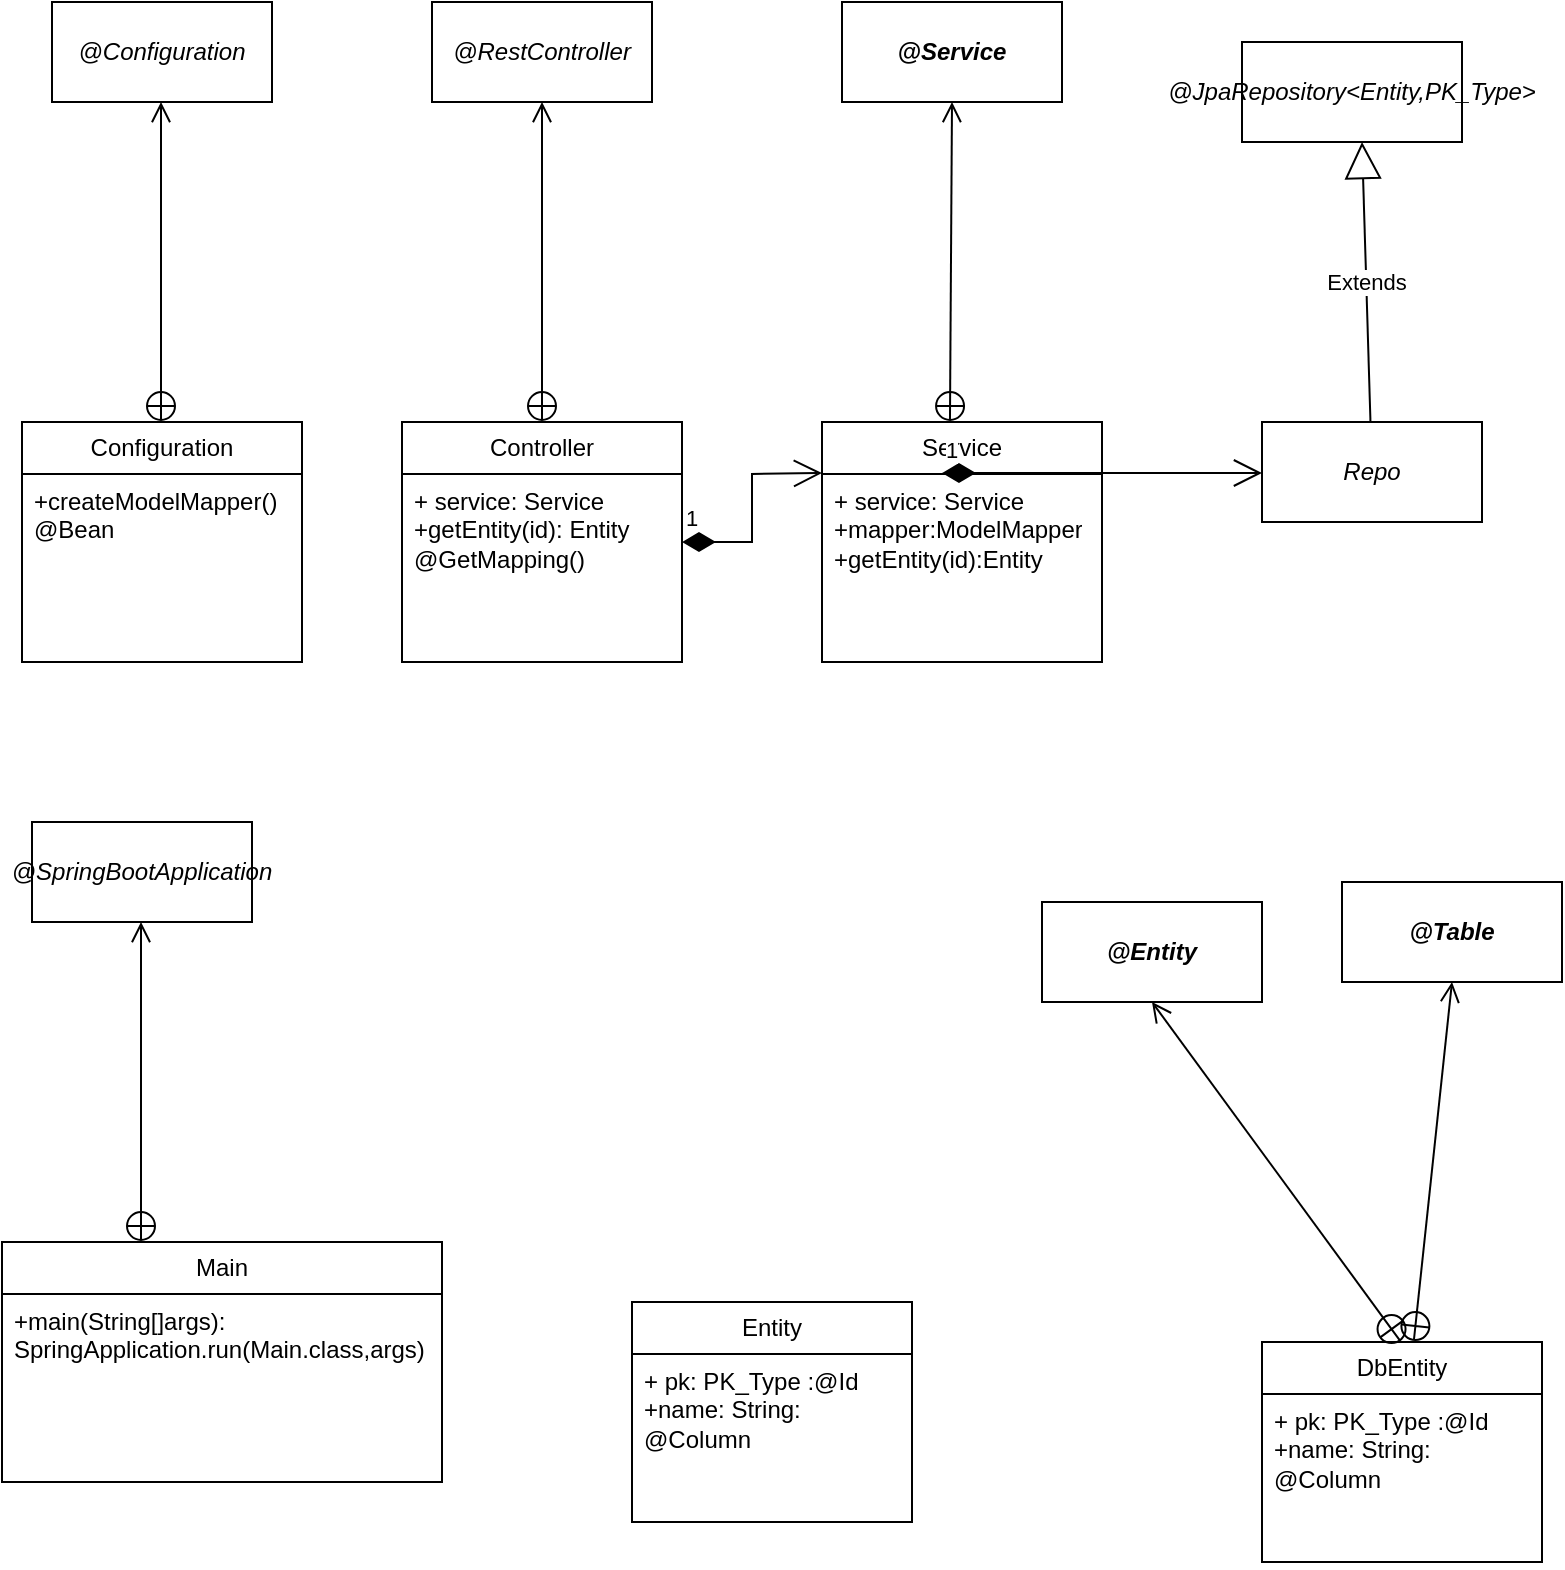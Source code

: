 <mxfile version="21.6.9" type="device">
  <diagram name="Page-1" id="-9-z7LoYfDrQy10ouUkj">
    <mxGraphModel dx="1446" dy="1040" grid="1" gridSize="10" guides="1" tooltips="1" connect="1" arrows="1" fold="1" page="1" pageScale="1" pageWidth="850" pageHeight="1100" math="0" shadow="0">
      <root>
        <mxCell id="0" />
        <mxCell id="1" parent="0" />
        <mxCell id="mo-6X1ZLXpEqAN6m1QNW-1" value="Controller" style="swimlane;fontStyle=0;childLayout=stackLayout;horizontal=1;startSize=26;fillColor=none;horizontalStack=0;resizeParent=1;resizeParentMax=0;resizeLast=0;collapsible=1;marginBottom=0;whiteSpace=wrap;html=1;" vertex="1" parent="1">
          <mxGeometry x="220" y="330" width="140" height="120" as="geometry" />
        </mxCell>
        <mxCell id="mo-6X1ZLXpEqAN6m1QNW-2" value="+ service: Service&lt;br&gt;+getEntity(id): Entity @GetMapping()" style="text;strokeColor=none;fillColor=none;align=left;verticalAlign=top;spacingLeft=4;spacingRight=4;overflow=hidden;rotatable=0;points=[[0,0.5],[1,0.5]];portConstraint=eastwest;whiteSpace=wrap;html=1;" vertex="1" parent="mo-6X1ZLXpEqAN6m1QNW-1">
          <mxGeometry y="26" width="140" height="94" as="geometry" />
        </mxCell>
        <mxCell id="mo-6X1ZLXpEqAN6m1QNW-7" value="1" style="endArrow=open;html=1;endSize=12;startArrow=diamondThin;startSize=14;startFill=1;edgeStyle=orthogonalEdgeStyle;align=left;verticalAlign=bottom;rounded=0;exitX=1;exitY=0.362;exitDx=0;exitDy=0;exitPerimeter=0;" edge="1" parent="1" source="mo-6X1ZLXpEqAN6m1QNW-2">
          <mxGeometry x="-1" y="3" relative="1" as="geometry">
            <mxPoint x="270" y="355.5" as="sourcePoint" />
            <mxPoint x="430" y="355.5" as="targetPoint" />
          </mxGeometry>
        </mxCell>
        <mxCell id="mo-6X1ZLXpEqAN6m1QNW-9" value="" style="endArrow=open;startArrow=circlePlus;endFill=0;startFill=0;endSize=8;html=1;rounded=0;exitX=0.5;exitY=0;exitDx=0;exitDy=0;" edge="1" parent="1" source="mo-6X1ZLXpEqAN6m1QNW-1">
          <mxGeometry width="160" relative="1" as="geometry">
            <mxPoint x="370" y="520" as="sourcePoint" />
            <mxPoint x="290" y="170" as="targetPoint" />
          </mxGeometry>
        </mxCell>
        <mxCell id="mo-6X1ZLXpEqAN6m1QNW-10" value="&lt;i&gt;@RestController&lt;/i&gt;" style="html=1;whiteSpace=wrap;" vertex="1" parent="1">
          <mxGeometry x="235" y="120" width="110" height="50" as="geometry" />
        </mxCell>
        <mxCell id="mo-6X1ZLXpEqAN6m1QNW-11" value="Service" style="swimlane;fontStyle=0;childLayout=stackLayout;horizontal=1;startSize=26;fillColor=none;horizontalStack=0;resizeParent=1;resizeParentMax=0;resizeLast=0;collapsible=1;marginBottom=0;whiteSpace=wrap;html=1;" vertex="1" parent="1">
          <mxGeometry x="430" y="330" width="140" height="120" as="geometry" />
        </mxCell>
        <mxCell id="mo-6X1ZLXpEqAN6m1QNW-12" value="+ service: Service&lt;br&gt;+mapper:ModelMapper&lt;br&gt;+getEntity(id):Entity" style="text;strokeColor=none;fillColor=none;align=left;verticalAlign=top;spacingLeft=4;spacingRight=4;overflow=hidden;rotatable=0;points=[[0,0.5],[1,0.5]];portConstraint=eastwest;whiteSpace=wrap;html=1;" vertex="1" parent="mo-6X1ZLXpEqAN6m1QNW-11">
          <mxGeometry y="26" width="140" height="94" as="geometry" />
        </mxCell>
        <mxCell id="mo-6X1ZLXpEqAN6m1QNW-13" value="&lt;i&gt;@Service&lt;/i&gt;" style="html=1;whiteSpace=wrap;fontStyle=1" vertex="1" parent="1">
          <mxGeometry x="440" y="120" width="110" height="50" as="geometry" />
        </mxCell>
        <mxCell id="mo-6X1ZLXpEqAN6m1QNW-14" value="1" style="endArrow=open;html=1;endSize=12;startArrow=diamondThin;startSize=14;startFill=1;edgeStyle=orthogonalEdgeStyle;align=left;verticalAlign=bottom;rounded=0;" edge="1" parent="1">
          <mxGeometry x="-1" y="3" relative="1" as="geometry">
            <mxPoint x="490" y="355.5" as="sourcePoint" />
            <mxPoint x="650" y="355.5" as="targetPoint" />
          </mxGeometry>
        </mxCell>
        <mxCell id="mo-6X1ZLXpEqAN6m1QNW-17" value="&lt;i&gt;Repo&lt;/i&gt;" style="html=1;whiteSpace=wrap;" vertex="1" parent="1">
          <mxGeometry x="650" y="330" width="110" height="50" as="geometry" />
        </mxCell>
        <mxCell id="mo-6X1ZLXpEqAN6m1QNW-18" value="Extends" style="endArrow=block;endSize=16;endFill=0;html=1;rounded=0;" edge="1" parent="1" source="mo-6X1ZLXpEqAN6m1QNW-17">
          <mxGeometry width="160" relative="1" as="geometry">
            <mxPoint x="370" y="770" as="sourcePoint" />
            <mxPoint x="700" y="190" as="targetPoint" />
          </mxGeometry>
        </mxCell>
        <mxCell id="mo-6X1ZLXpEqAN6m1QNW-19" value="&lt;i&gt;@JpaRepository&amp;lt;Entity,PK_Type&amp;gt;&lt;/i&gt;" style="html=1;whiteSpace=wrap;" vertex="1" parent="1">
          <mxGeometry x="640" y="140" width="110" height="50" as="geometry" />
        </mxCell>
        <mxCell id="mo-6X1ZLXpEqAN6m1QNW-20" value="DbEntity" style="swimlane;fontStyle=0;childLayout=stackLayout;horizontal=1;startSize=26;fillColor=none;horizontalStack=0;resizeParent=1;resizeParentMax=0;resizeLast=0;collapsible=1;marginBottom=0;whiteSpace=wrap;html=1;" vertex="1" parent="1">
          <mxGeometry x="650" y="790" width="140" height="110" as="geometry" />
        </mxCell>
        <mxCell id="mo-6X1ZLXpEqAN6m1QNW-21" value="+ pk: PK_Type :@Id&lt;br&gt;+name: String: @Column" style="text;strokeColor=none;fillColor=none;align=left;verticalAlign=top;spacingLeft=4;spacingRight=4;overflow=hidden;rotatable=0;points=[[0,0.5],[1,0.5]];portConstraint=eastwest;whiteSpace=wrap;html=1;" vertex="1" parent="mo-6X1ZLXpEqAN6m1QNW-20">
          <mxGeometry y="26" width="140" height="84" as="geometry" />
        </mxCell>
        <mxCell id="mo-6X1ZLXpEqAN6m1QNW-22" value="&lt;i&gt;@Entity&lt;/i&gt;" style="html=1;whiteSpace=wrap;fontStyle=1" vertex="1" parent="1">
          <mxGeometry x="540" y="570" width="110" height="50" as="geometry" />
        </mxCell>
        <mxCell id="mo-6X1ZLXpEqAN6m1QNW-23" value="&lt;i&gt;@Table&lt;/i&gt;" style="html=1;whiteSpace=wrap;fontStyle=1" vertex="1" parent="1">
          <mxGeometry x="690" y="560" width="110" height="50" as="geometry" />
        </mxCell>
        <mxCell id="mo-6X1ZLXpEqAN6m1QNW-24" value="" style="endArrow=open;startArrow=circlePlus;endFill=0;startFill=0;endSize=8;html=1;rounded=0;exitX=0.5;exitY=0;exitDx=0;exitDy=0;entryX=0.5;entryY=1;entryDx=0;entryDy=0;" edge="1" parent="1" target="mo-6X1ZLXpEqAN6m1QNW-22">
          <mxGeometry width="160" relative="1" as="geometry">
            <mxPoint x="719.5" y="790" as="sourcePoint" />
            <mxPoint x="719.5" y="630" as="targetPoint" />
          </mxGeometry>
        </mxCell>
        <mxCell id="mo-6X1ZLXpEqAN6m1QNW-25" value="" style="endArrow=open;startArrow=circlePlus;endFill=0;startFill=0;endSize=8;html=1;rounded=0;entryX=0.5;entryY=1;entryDx=0;entryDy=0;" edge="1" parent="1" source="mo-6X1ZLXpEqAN6m1QNW-20" target="mo-6X1ZLXpEqAN6m1QNW-23">
          <mxGeometry width="160" relative="1" as="geometry">
            <mxPoint x="729.5" y="800" as="sourcePoint" />
            <mxPoint x="605" y="630" as="targetPoint" />
          </mxGeometry>
        </mxCell>
        <mxCell id="mo-6X1ZLXpEqAN6m1QNW-26" value="" style="endArrow=open;startArrow=circlePlus;endFill=0;startFill=0;endSize=8;html=1;rounded=0;exitX=0.457;exitY=0;exitDx=0;exitDy=0;entryX=0.5;entryY=1;entryDx=0;entryDy=0;exitPerimeter=0;" edge="1" parent="1" source="mo-6X1ZLXpEqAN6m1QNW-11" target="mo-6X1ZLXpEqAN6m1QNW-13">
          <mxGeometry width="160" relative="1" as="geometry">
            <mxPoint x="210" y="340" as="sourcePoint" />
            <mxPoint x="210" y="180" as="targetPoint" />
          </mxGeometry>
        </mxCell>
        <mxCell id="mo-6X1ZLXpEqAN6m1QNW-27" value="Entity" style="swimlane;fontStyle=0;childLayout=stackLayout;horizontal=1;startSize=26;fillColor=none;horizontalStack=0;resizeParent=1;resizeParentMax=0;resizeLast=0;collapsible=1;marginBottom=0;whiteSpace=wrap;html=1;" vertex="1" parent="1">
          <mxGeometry x="335" y="770" width="140" height="110" as="geometry" />
        </mxCell>
        <mxCell id="mo-6X1ZLXpEqAN6m1QNW-28" value="+ pk: PK_Type :@Id&lt;br&gt;+name: String: @Column" style="text;strokeColor=none;fillColor=none;align=left;verticalAlign=top;spacingLeft=4;spacingRight=4;overflow=hidden;rotatable=0;points=[[0,0.5],[1,0.5]];portConstraint=eastwest;whiteSpace=wrap;html=1;" vertex="1" parent="mo-6X1ZLXpEqAN6m1QNW-27">
          <mxGeometry y="26" width="140" height="84" as="geometry" />
        </mxCell>
        <mxCell id="mo-6X1ZLXpEqAN6m1QNW-29" value="Configuration" style="swimlane;fontStyle=0;childLayout=stackLayout;horizontal=1;startSize=26;fillColor=none;horizontalStack=0;resizeParent=1;resizeParentMax=0;resizeLast=0;collapsible=1;marginBottom=0;whiteSpace=wrap;html=1;" vertex="1" parent="1">
          <mxGeometry x="30" y="330" width="140" height="120" as="geometry" />
        </mxCell>
        <mxCell id="mo-6X1ZLXpEqAN6m1QNW-30" value="+createModelMapper() @Bean" style="text;strokeColor=none;fillColor=none;align=left;verticalAlign=top;spacingLeft=4;spacingRight=4;overflow=hidden;rotatable=0;points=[[0,0.5],[1,0.5]];portConstraint=eastwest;whiteSpace=wrap;html=1;" vertex="1" parent="mo-6X1ZLXpEqAN6m1QNW-29">
          <mxGeometry y="26" width="140" height="94" as="geometry" />
        </mxCell>
        <mxCell id="mo-6X1ZLXpEqAN6m1QNW-31" value="" style="endArrow=open;startArrow=circlePlus;endFill=0;startFill=0;endSize=8;html=1;rounded=0;exitX=0.5;exitY=0;exitDx=0;exitDy=0;" edge="1" parent="1">
          <mxGeometry width="160" relative="1" as="geometry">
            <mxPoint x="99.5" y="330" as="sourcePoint" />
            <mxPoint x="99.5" y="170" as="targetPoint" />
          </mxGeometry>
        </mxCell>
        <mxCell id="mo-6X1ZLXpEqAN6m1QNW-32" value="&lt;i&gt;@Configuration&lt;/i&gt;" style="html=1;whiteSpace=wrap;" vertex="1" parent="1">
          <mxGeometry x="45" y="120" width="110" height="50" as="geometry" />
        </mxCell>
        <mxCell id="mo-6X1ZLXpEqAN6m1QNW-33" value="Main" style="swimlane;fontStyle=0;childLayout=stackLayout;horizontal=1;startSize=26;fillColor=none;horizontalStack=0;resizeParent=1;resizeParentMax=0;resizeLast=0;collapsible=1;marginBottom=0;whiteSpace=wrap;html=1;" vertex="1" parent="1">
          <mxGeometry x="20" y="740" width="220" height="120" as="geometry" />
        </mxCell>
        <mxCell id="mo-6X1ZLXpEqAN6m1QNW-34" value="+main(String[]args): SpringApplication.run(Main.class,args)" style="text;strokeColor=none;fillColor=none;align=left;verticalAlign=top;spacingLeft=4;spacingRight=4;overflow=hidden;rotatable=0;points=[[0,0.5],[1,0.5]];portConstraint=eastwest;whiteSpace=wrap;html=1;" vertex="1" parent="mo-6X1ZLXpEqAN6m1QNW-33">
          <mxGeometry y="26" width="220" height="94" as="geometry" />
        </mxCell>
        <mxCell id="mo-6X1ZLXpEqAN6m1QNW-35" value="" style="endArrow=open;startArrow=circlePlus;endFill=0;startFill=0;endSize=8;html=1;rounded=0;exitX=0.5;exitY=0;exitDx=0;exitDy=0;" edge="1" parent="1">
          <mxGeometry width="160" relative="1" as="geometry">
            <mxPoint x="89.5" y="740" as="sourcePoint" />
            <mxPoint x="89.5" y="580" as="targetPoint" />
          </mxGeometry>
        </mxCell>
        <mxCell id="mo-6X1ZLXpEqAN6m1QNW-36" value="&lt;i&gt;@SpringBootApplication&lt;/i&gt;" style="html=1;whiteSpace=wrap;" vertex="1" parent="1">
          <mxGeometry x="35" y="530" width="110" height="50" as="geometry" />
        </mxCell>
      </root>
    </mxGraphModel>
  </diagram>
</mxfile>
